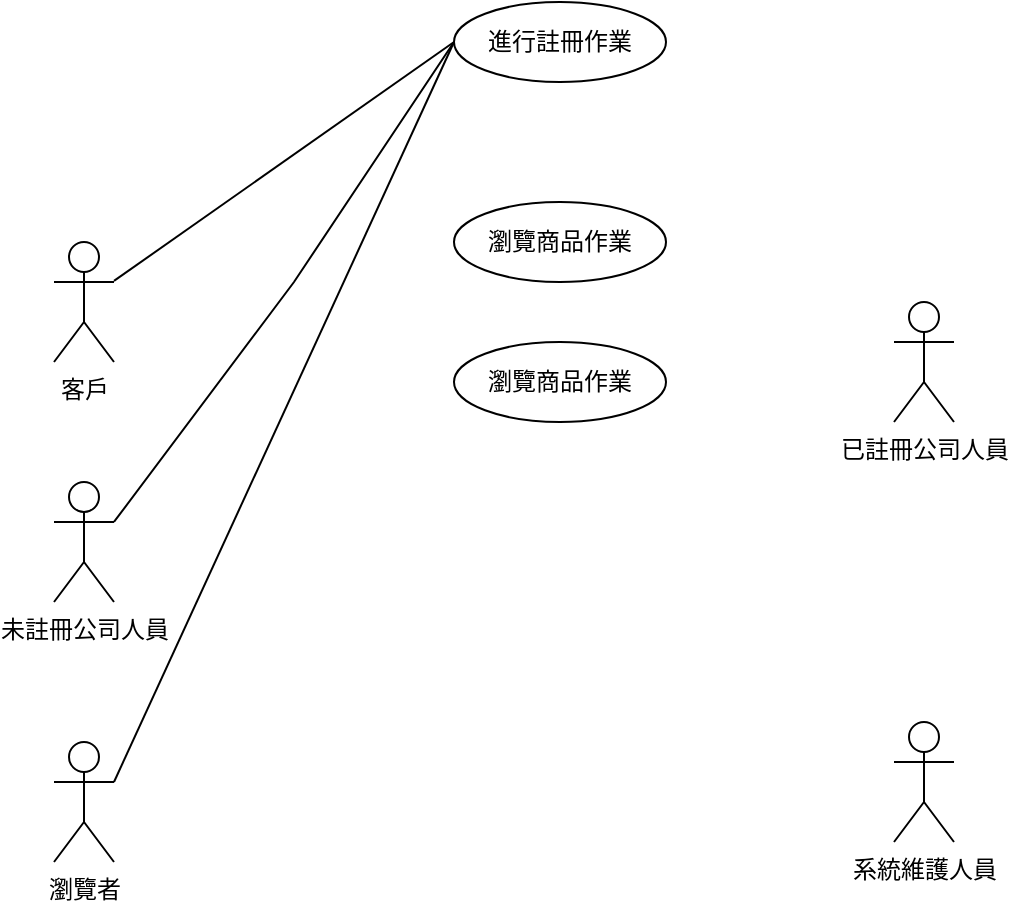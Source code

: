 <mxfile version="17.4.5" type="device" pages="2"><diagram id="V7DGzK6TTjDBdNX_tZ4m" name="(b) 小題"><mxGraphModel dx="1185" dy="662" grid="1" gridSize="10" guides="1" tooltips="1" connect="1" arrows="1" fold="1" page="1" pageScale="1" pageWidth="827" pageHeight="1169" math="0" shadow="0"><root><mxCell id="0"/><mxCell id="1" parent="0"/><mxCell id="DofswvQ8ZJKR2a7mpnQC-1" value="客戶" style="shape=umlActor;verticalLabelPosition=bottom;verticalAlign=top;html=1;" vertex="1" parent="1"><mxGeometry x="170" y="150" width="30" height="60" as="geometry"/></mxCell><mxCell id="DofswvQ8ZJKR2a7mpnQC-2" value="系統維護人員" style="shape=umlActor;verticalLabelPosition=bottom;verticalAlign=top;html=1;" vertex="1" parent="1"><mxGeometry x="590" y="390" width="30" height="60" as="geometry"/></mxCell><mxCell id="DofswvQ8ZJKR2a7mpnQC-3" value="未註冊公司人員" style="shape=umlActor;verticalLabelPosition=bottom;verticalAlign=top;html=1;" vertex="1" parent="1"><mxGeometry x="170" y="270" width="30" height="60" as="geometry"/></mxCell><mxCell id="DofswvQ8ZJKR2a7mpnQC-8" value="瀏覽者" style="shape=umlActor;verticalLabelPosition=bottom;verticalAlign=top;html=1;" vertex="1" parent="1"><mxGeometry x="170" y="400" width="30" height="60" as="geometry"/></mxCell><mxCell id="DofswvQ8ZJKR2a7mpnQC-12" value="已註冊公司人員" style="shape=umlActor;verticalLabelPosition=bottom;verticalAlign=top;html=1;" vertex="1" parent="1"><mxGeometry x="590" y="180" width="30" height="60" as="geometry"/></mxCell><mxCell id="DofswvQ8ZJKR2a7mpnQC-15" value="進行註冊作業" style="ellipse;whiteSpace=wrap;html=1;" vertex="1" parent="1"><mxGeometry x="370" y="30" width="106" height="40" as="geometry"/></mxCell><mxCell id="DofswvQ8ZJKR2a7mpnQC-16" value="" style="endArrow=none;html=1;rounded=0;entryX=0;entryY=0.5;entryDx=0;entryDy=0;" edge="1" parent="1" source="DofswvQ8ZJKR2a7mpnQC-1" target="DofswvQ8ZJKR2a7mpnQC-15"><mxGeometry relative="1" as="geometry"><mxPoint x="260" y="170" as="sourcePoint"/><mxPoint x="420" y="170" as="targetPoint"/></mxGeometry></mxCell><mxCell id="DofswvQ8ZJKR2a7mpnQC-19" value="" style="endArrow=none;html=1;rounded=0;entryX=0;entryY=0.5;entryDx=0;entryDy=0;exitX=1;exitY=0.333;exitDx=0;exitDy=0;exitPerimeter=0;" edge="1" parent="1" source="DofswvQ8ZJKR2a7mpnQC-3" target="DofswvQ8ZJKR2a7mpnQC-15"><mxGeometry relative="1" as="geometry"><mxPoint x="200" y="169.459" as="sourcePoint"/><mxPoint x="370.0" y="50" as="targetPoint"/><Array as="points"><mxPoint x="290" y="170"/></Array></mxGeometry></mxCell><mxCell id="DofswvQ8ZJKR2a7mpnQC-20" value="" style="endArrow=none;html=1;rounded=0;entryX=0;entryY=0.5;entryDx=0;entryDy=0;exitX=1;exitY=0.333;exitDx=0;exitDy=0;exitPerimeter=0;" edge="1" parent="1" source="DofswvQ8ZJKR2a7mpnQC-8" target="DofswvQ8ZJKR2a7mpnQC-15"><mxGeometry relative="1" as="geometry"><mxPoint x="200" y="290.0" as="sourcePoint"/><mxPoint x="370.0" y="50" as="targetPoint"/><Array as="points"/></mxGeometry></mxCell><mxCell id="DofswvQ8ZJKR2a7mpnQC-21" value="瀏覽商品作業" style="ellipse;whiteSpace=wrap;html=1;" vertex="1" parent="1"><mxGeometry x="370" y="130" width="106" height="40" as="geometry"/></mxCell><mxCell id="DofswvQ8ZJKR2a7mpnQC-25" value="瀏覽商品作業" style="ellipse;whiteSpace=wrap;html=1;" vertex="1" parent="1"><mxGeometry x="370" y="200" width="106" height="40" as="geometry"/></mxCell></root></mxGraphModel></diagram><diagram id="BZPio_Jj3uGKRLuExNS9" name="(d) 小題"><mxGraphModel dx="1422" dy="689" grid="1" gridSize="10" guides="1" tooltips="1" connect="1" arrows="1" fold="1" page="1" pageScale="1" pageWidth="827" pageHeight="1169" math="0" shadow="0"><root><mxCell id="Udvxj7O8KsXDByOM07qp-0"/><mxCell id="Udvxj7O8KsXDByOM07qp-1" parent="Udvxj7O8KsXDByOM07qp-0"/></root></mxGraphModel></diagram></mxfile>